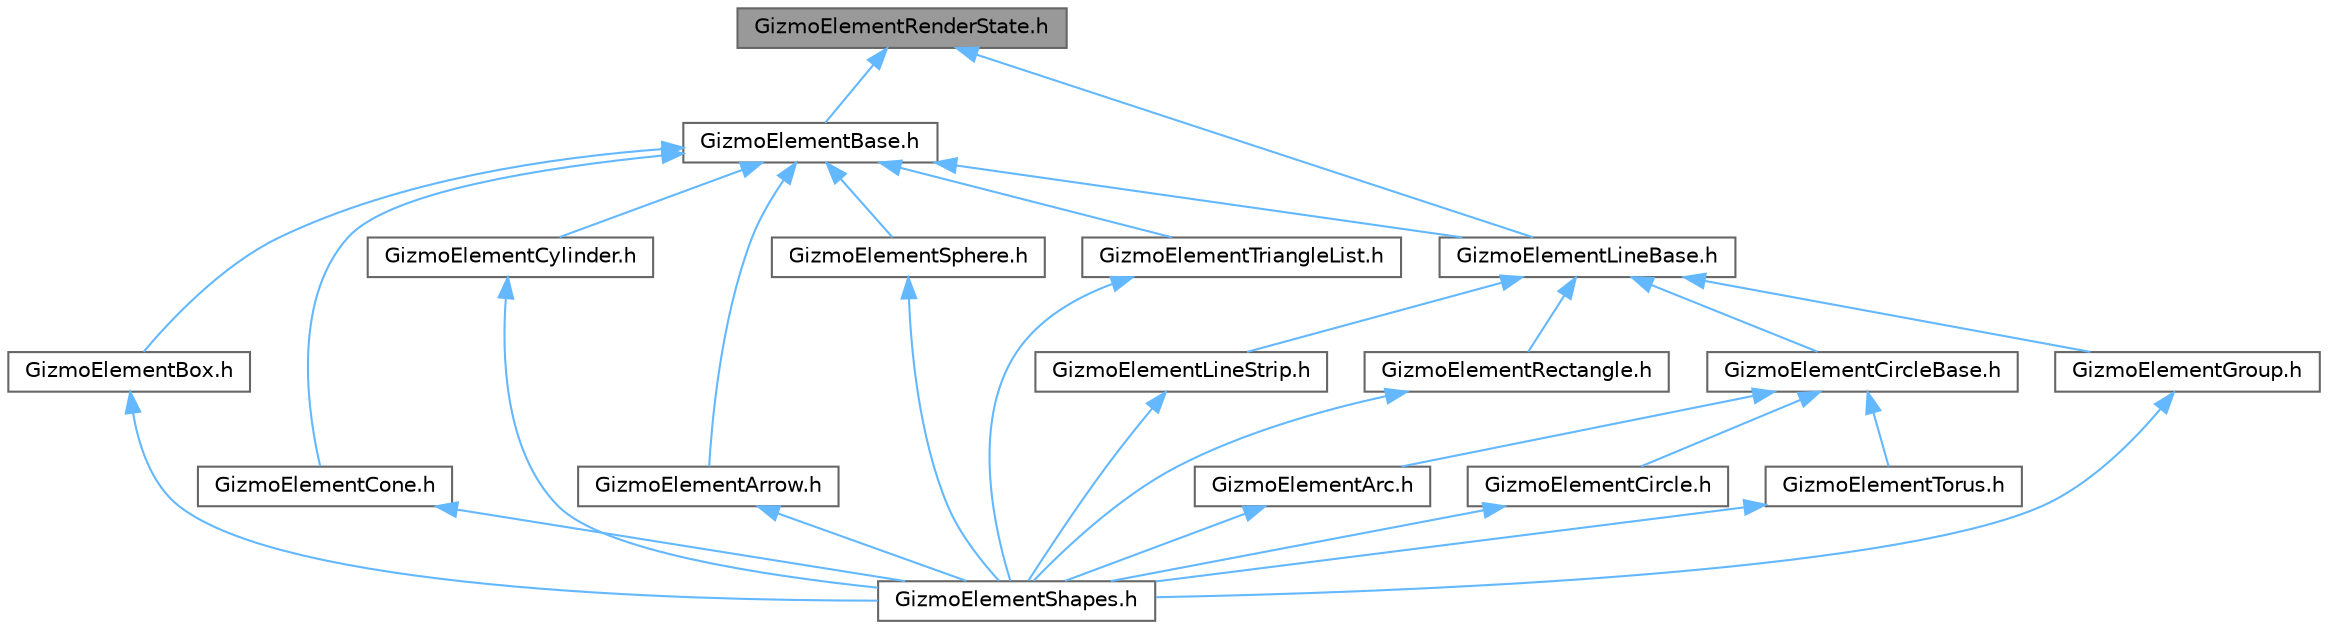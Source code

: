 digraph "GizmoElementRenderState.h"
{
 // INTERACTIVE_SVG=YES
 // LATEX_PDF_SIZE
  bgcolor="transparent";
  edge [fontname=Helvetica,fontsize=10,labelfontname=Helvetica,labelfontsize=10];
  node [fontname=Helvetica,fontsize=10,shape=box,height=0.2,width=0.4];
  Node1 [id="Node000001",label="GizmoElementRenderState.h",height=0.2,width=0.4,color="gray40", fillcolor="grey60", style="filled", fontcolor="black",tooltip=" "];
  Node1 -> Node2 [id="edge1_Node000001_Node000002",dir="back",color="steelblue1",style="solid",tooltip=" "];
  Node2 [id="Node000002",label="GizmoElementBase.h",height=0.2,width=0.4,color="grey40", fillcolor="white", style="filled",URL="$d5/d19/GizmoElementBase_8h.html",tooltip=" "];
  Node2 -> Node3 [id="edge2_Node000002_Node000003",dir="back",color="steelblue1",style="solid",tooltip=" "];
  Node3 [id="Node000003",label="GizmoElementArrow.h",height=0.2,width=0.4,color="grey40", fillcolor="white", style="filled",URL="$df/d5b/GizmoElementArrow_8h.html",tooltip=" "];
  Node3 -> Node4 [id="edge3_Node000003_Node000004",dir="back",color="steelblue1",style="solid",tooltip=" "];
  Node4 [id="Node000004",label="GizmoElementShapes.h",height=0.2,width=0.4,color="grey40", fillcolor="white", style="filled",URL="$d9/d54/GizmoElementShapes_8h.html",tooltip=" "];
  Node2 -> Node5 [id="edge4_Node000002_Node000005",dir="back",color="steelblue1",style="solid",tooltip=" "];
  Node5 [id="Node000005",label="GizmoElementBox.h",height=0.2,width=0.4,color="grey40", fillcolor="white", style="filled",URL="$d6/d7f/GizmoElementBox_8h.html",tooltip=" "];
  Node5 -> Node4 [id="edge5_Node000005_Node000004",dir="back",color="steelblue1",style="solid",tooltip=" "];
  Node2 -> Node6 [id="edge6_Node000002_Node000006",dir="back",color="steelblue1",style="solid",tooltip=" "];
  Node6 [id="Node000006",label="GizmoElementCone.h",height=0.2,width=0.4,color="grey40", fillcolor="white", style="filled",URL="$dc/dca/GizmoElementCone_8h.html",tooltip=" "];
  Node6 -> Node4 [id="edge7_Node000006_Node000004",dir="back",color="steelblue1",style="solid",tooltip=" "];
  Node2 -> Node7 [id="edge8_Node000002_Node000007",dir="back",color="steelblue1",style="solid",tooltip=" "];
  Node7 [id="Node000007",label="GizmoElementCylinder.h",height=0.2,width=0.4,color="grey40", fillcolor="white", style="filled",URL="$da/dff/GizmoElementCylinder_8h.html",tooltip=" "];
  Node7 -> Node4 [id="edge9_Node000007_Node000004",dir="back",color="steelblue1",style="solid",tooltip=" "];
  Node2 -> Node8 [id="edge10_Node000002_Node000008",dir="back",color="steelblue1",style="solid",tooltip=" "];
  Node8 [id="Node000008",label="GizmoElementLineBase.h",height=0.2,width=0.4,color="grey40", fillcolor="white", style="filled",URL="$d4/d1b/GizmoElementLineBase_8h.html",tooltip=" "];
  Node8 -> Node9 [id="edge11_Node000008_Node000009",dir="back",color="steelblue1",style="solid",tooltip=" "];
  Node9 [id="Node000009",label="GizmoElementCircleBase.h",height=0.2,width=0.4,color="grey40", fillcolor="white", style="filled",URL="$d5/d29/GizmoElementCircleBase_8h.html",tooltip=" "];
  Node9 -> Node10 [id="edge12_Node000009_Node000010",dir="back",color="steelblue1",style="solid",tooltip=" "];
  Node10 [id="Node000010",label="GizmoElementArc.h",height=0.2,width=0.4,color="grey40", fillcolor="white", style="filled",URL="$dc/dda/GizmoElementArc_8h.html",tooltip=" "];
  Node10 -> Node4 [id="edge13_Node000010_Node000004",dir="back",color="steelblue1",style="solid",tooltip=" "];
  Node9 -> Node11 [id="edge14_Node000009_Node000011",dir="back",color="steelblue1",style="solid",tooltip=" "];
  Node11 [id="Node000011",label="GizmoElementCircle.h",height=0.2,width=0.4,color="grey40", fillcolor="white", style="filled",URL="$dd/dd8/GizmoElementCircle_8h.html",tooltip=" "];
  Node11 -> Node4 [id="edge15_Node000011_Node000004",dir="back",color="steelblue1",style="solid",tooltip=" "];
  Node9 -> Node12 [id="edge16_Node000009_Node000012",dir="back",color="steelblue1",style="solid",tooltip=" "];
  Node12 [id="Node000012",label="GizmoElementTorus.h",height=0.2,width=0.4,color="grey40", fillcolor="white", style="filled",URL="$df/d72/GizmoElementTorus_8h.html",tooltip=" "];
  Node12 -> Node4 [id="edge17_Node000012_Node000004",dir="back",color="steelblue1",style="solid",tooltip=" "];
  Node8 -> Node13 [id="edge18_Node000008_Node000013",dir="back",color="steelblue1",style="solid",tooltip=" "];
  Node13 [id="Node000013",label="GizmoElementGroup.h",height=0.2,width=0.4,color="grey40", fillcolor="white", style="filled",URL="$df/d24/GizmoElementGroup_8h.html",tooltip=" "];
  Node13 -> Node4 [id="edge19_Node000013_Node000004",dir="back",color="steelblue1",style="solid",tooltip=" "];
  Node8 -> Node14 [id="edge20_Node000008_Node000014",dir="back",color="steelblue1",style="solid",tooltip=" "];
  Node14 [id="Node000014",label="GizmoElementLineStrip.h",height=0.2,width=0.4,color="grey40", fillcolor="white", style="filled",URL="$d8/dca/GizmoElementLineStrip_8h.html",tooltip=" "];
  Node14 -> Node4 [id="edge21_Node000014_Node000004",dir="back",color="steelblue1",style="solid",tooltip=" "];
  Node8 -> Node15 [id="edge22_Node000008_Node000015",dir="back",color="steelblue1",style="solid",tooltip=" "];
  Node15 [id="Node000015",label="GizmoElementRectangle.h",height=0.2,width=0.4,color="grey40", fillcolor="white", style="filled",URL="$de/d3f/GizmoElementRectangle_8h.html",tooltip=" "];
  Node15 -> Node4 [id="edge23_Node000015_Node000004",dir="back",color="steelblue1",style="solid",tooltip=" "];
  Node2 -> Node16 [id="edge24_Node000002_Node000016",dir="back",color="steelblue1",style="solid",tooltip=" "];
  Node16 [id="Node000016",label="GizmoElementSphere.h",height=0.2,width=0.4,color="grey40", fillcolor="white", style="filled",URL="$df/d53/GizmoElementSphere_8h.html",tooltip=" "];
  Node16 -> Node4 [id="edge25_Node000016_Node000004",dir="back",color="steelblue1",style="solid",tooltip=" "];
  Node2 -> Node17 [id="edge26_Node000002_Node000017",dir="back",color="steelblue1",style="solid",tooltip=" "];
  Node17 [id="Node000017",label="GizmoElementTriangleList.h",height=0.2,width=0.4,color="grey40", fillcolor="white", style="filled",URL="$dc/dc3/GizmoElementTriangleList_8h.html",tooltip=" "];
  Node17 -> Node4 [id="edge27_Node000017_Node000004",dir="back",color="steelblue1",style="solid",tooltip=" "];
  Node1 -> Node8 [id="edge28_Node000001_Node000008",dir="back",color="steelblue1",style="solid",tooltip=" "];
}
